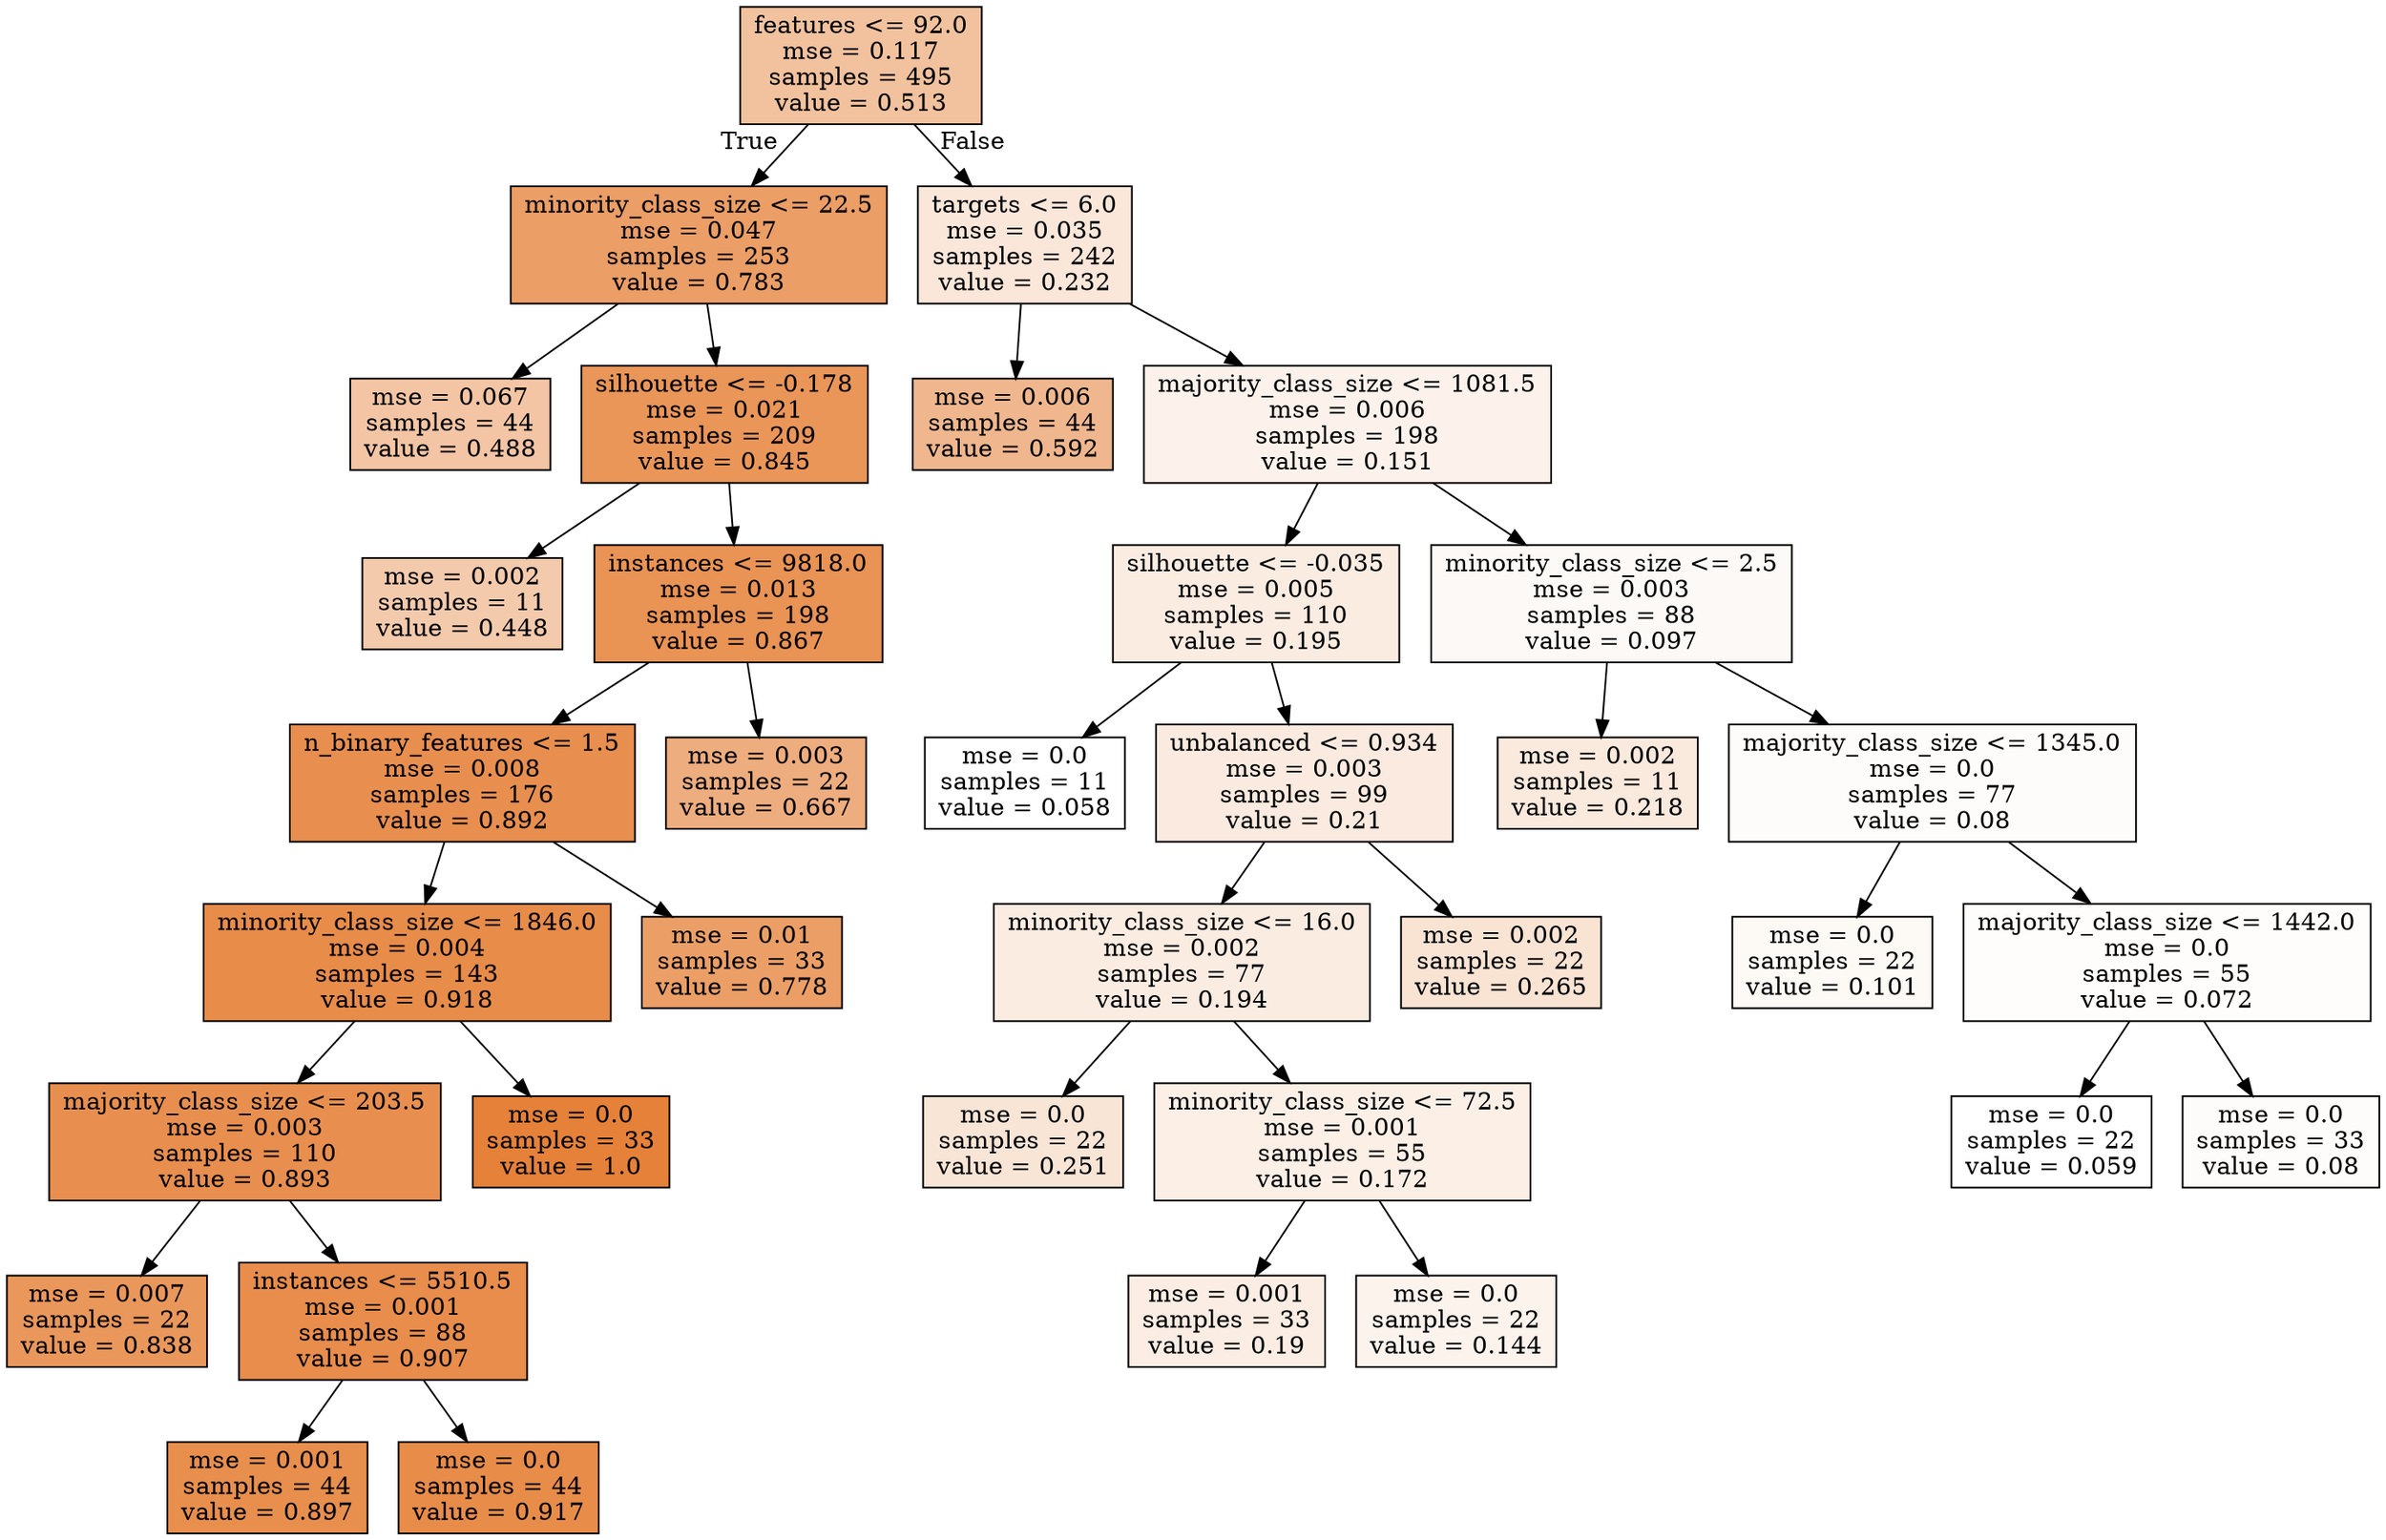 digraph Tree {
node [shape=box, style="filled", color="black"] ;
0 [label="features <= 92.0\nmse = 0.117\nsamples = 495\nvalue = 0.513", fillcolor="#e581397b"] ;
1 [label="minority_class_size <= 22.5\nmse = 0.047\nsamples = 253\nvalue = 0.783", fillcolor="#e58139c4"] ;
0 -> 1 [labeldistance=2.5, labelangle=45, headlabel="True"] ;
2 [label="mse = 0.067\nsamples = 44\nvalue = 0.488", fillcolor="#e5813975"] ;
1 -> 2 ;
3 [label="silhouette <= -0.178\nmse = 0.021\nsamples = 209\nvalue = 0.845", fillcolor="#e58139d5"] ;
1 -> 3 ;
4 [label="mse = 0.002\nsamples = 11\nvalue = 0.448", fillcolor="#e581396a"] ;
3 -> 4 ;
5 [label="instances <= 9818.0\nmse = 0.013\nsamples = 198\nvalue = 0.867", fillcolor="#e58139db"] ;
3 -> 5 ;
6 [label="n_binary_features <= 1.5\nmse = 0.008\nsamples = 176\nvalue = 0.892", fillcolor="#e58139e2"] ;
5 -> 6 ;
7 [label="minority_class_size <= 1846.0\nmse = 0.004\nsamples = 143\nvalue = 0.918", fillcolor="#e58139e9"] ;
6 -> 7 ;
8 [label="majority_class_size <= 203.5\nmse = 0.003\nsamples = 110\nvalue = 0.893", fillcolor="#e58139e2"] ;
7 -> 8 ;
9 [label="mse = 0.007\nsamples = 22\nvalue = 0.838", fillcolor="#e58139d3"] ;
8 -> 9 ;
10 [label="instances <= 5510.5\nmse = 0.001\nsamples = 88\nvalue = 0.907", fillcolor="#e58139e6"] ;
8 -> 10 ;
11 [label="mse = 0.001\nsamples = 44\nvalue = 0.897", fillcolor="#e58139e3"] ;
10 -> 11 ;
12 [label="mse = 0.0\nsamples = 44\nvalue = 0.917", fillcolor="#e58139e9"] ;
10 -> 12 ;
13 [label="mse = 0.0\nsamples = 33\nvalue = 1.0", fillcolor="#e58139ff"] ;
7 -> 13 ;
14 [label="mse = 0.01\nsamples = 33\nvalue = 0.778", fillcolor="#e58139c3"] ;
6 -> 14 ;
15 [label="mse = 0.003\nsamples = 22\nvalue = 0.667", fillcolor="#e58139a5"] ;
5 -> 15 ;
16 [label="targets <= 6.0\nmse = 0.035\nsamples = 242\nvalue = 0.232", fillcolor="#e581392f"] ;
0 -> 16 [labeldistance=2.5, labelangle=-45, headlabel="False"] ;
17 [label="mse = 0.006\nsamples = 44\nvalue = 0.592", fillcolor="#e5813991"] ;
16 -> 17 ;
18 [label="majority_class_size <= 1081.5\nmse = 0.006\nsamples = 198\nvalue = 0.151", fillcolor="#e5813919"] ;
16 -> 18 ;
19 [label="silhouette <= -0.035\nmse = 0.005\nsamples = 110\nvalue = 0.195", fillcolor="#e5813925"] ;
18 -> 19 ;
20 [label="mse = 0.0\nsamples = 11\nvalue = 0.058", fillcolor="#e5813900"] ;
19 -> 20 ;
21 [label="unbalanced <= 0.934\nmse = 0.003\nsamples = 99\nvalue = 0.21", fillcolor="#e5813929"] ;
19 -> 21 ;
22 [label="minority_class_size <= 16.0\nmse = 0.002\nsamples = 77\nvalue = 0.194", fillcolor="#e5813925"] ;
21 -> 22 ;
23 [label="mse = 0.0\nsamples = 22\nvalue = 0.251", fillcolor="#e5813934"] ;
22 -> 23 ;
24 [label="minority_class_size <= 72.5\nmse = 0.001\nsamples = 55\nvalue = 0.172", fillcolor="#e581391f"] ;
22 -> 24 ;
25 [label="mse = 0.001\nsamples = 33\nvalue = 0.19", fillcolor="#e5813924"] ;
24 -> 25 ;
26 [label="mse = 0.0\nsamples = 22\nvalue = 0.144", fillcolor="#e5813917"] ;
24 -> 26 ;
27 [label="mse = 0.002\nsamples = 22\nvalue = 0.265", fillcolor="#e5813938"] ;
21 -> 27 ;
28 [label="minority_class_size <= 2.5\nmse = 0.003\nsamples = 88\nvalue = 0.097", fillcolor="#e581390b"] ;
18 -> 28 ;
29 [label="mse = 0.002\nsamples = 11\nvalue = 0.218", fillcolor="#e581392b"] ;
28 -> 29 ;
30 [label="majority_class_size <= 1345.0\nmse = 0.0\nsamples = 77\nvalue = 0.08", fillcolor="#e5813906"] ;
28 -> 30 ;
31 [label="mse = 0.0\nsamples = 22\nvalue = 0.101", fillcolor="#e581390c"] ;
30 -> 31 ;
32 [label="majority_class_size <= 1442.0\nmse = 0.0\nsamples = 55\nvalue = 0.072", fillcolor="#e5813904"] ;
30 -> 32 ;
33 [label="mse = 0.0\nsamples = 22\nvalue = 0.059", fillcolor="#e5813900"] ;
32 -> 33 ;
34 [label="mse = 0.0\nsamples = 33\nvalue = 0.08", fillcolor="#e5813906"] ;
32 -> 34 ;
}